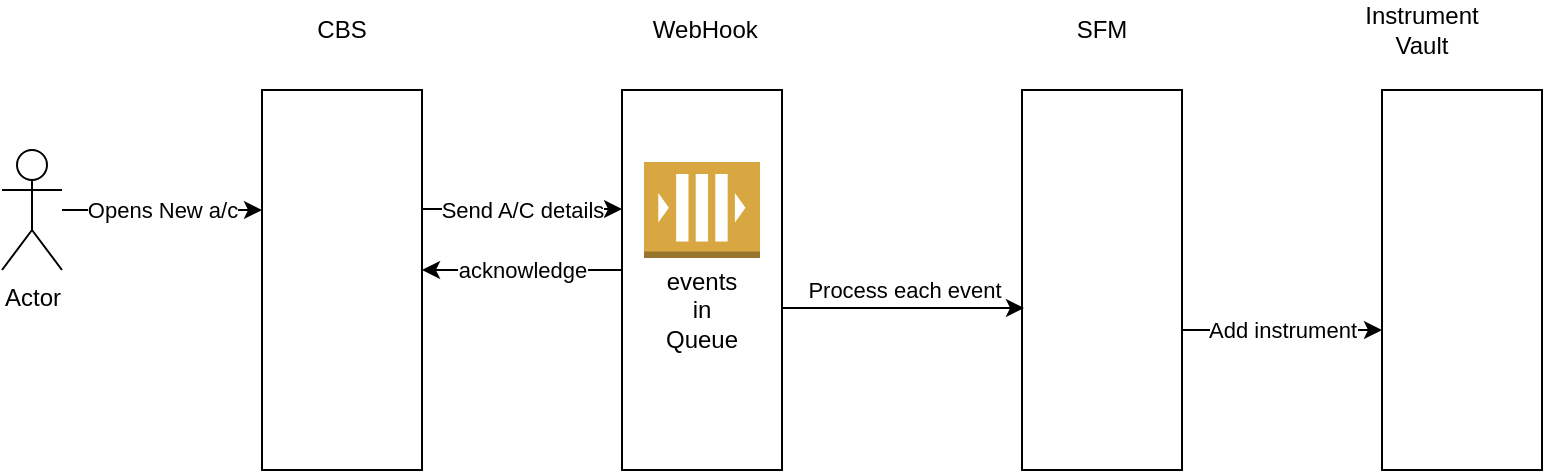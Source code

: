 <mxfile version="14.2.4" type="github">
  <diagram id="8ormEQgEz9E6T6_IclRB" name="Page-1">
    <mxGraphModel dx="868" dy="482" grid="1" gridSize="10" guides="1" tooltips="1" connect="1" arrows="1" fold="1" page="1" pageScale="1" pageWidth="850" pageHeight="1100" math="0" shadow="0">
      <root>
        <mxCell id="0" />
        <mxCell id="1" parent="0" />
        <mxCell id="itHJVUZjUzVI9W-9AE3o-2" value="" style="rounded=0;whiteSpace=wrap;html=1;" vertex="1" parent="1">
          <mxGeometry x="160" y="120" width="80" height="190" as="geometry" />
        </mxCell>
        <mxCell id="itHJVUZjUzVI9W-9AE3o-3" value="" style="rounded=0;whiteSpace=wrap;html=1;" vertex="1" parent="1">
          <mxGeometry x="540" y="120" width="80" height="190" as="geometry" />
        </mxCell>
        <mxCell id="itHJVUZjUzVI9W-9AE3o-4" value="" style="rounded=0;whiteSpace=wrap;html=1;" vertex="1" parent="1">
          <mxGeometry x="340" y="120" width="80" height="190" as="geometry" />
        </mxCell>
        <mxCell id="itHJVUZjUzVI9W-9AE3o-5" value="&amp;nbsp;WebHook" style="text;html=1;strokeColor=none;fillColor=none;align=center;verticalAlign=middle;whiteSpace=wrap;rounded=0;" vertex="1" parent="1">
          <mxGeometry x="360" y="80" width="40" height="20" as="geometry" />
        </mxCell>
        <mxCell id="itHJVUZjUzVI9W-9AE3o-7" value="SFM" style="text;html=1;strokeColor=none;fillColor=none;align=center;verticalAlign=middle;whiteSpace=wrap;rounded=0;" vertex="1" parent="1">
          <mxGeometry x="560" y="80" width="40" height="20" as="geometry" />
        </mxCell>
        <mxCell id="itHJVUZjUzVI9W-9AE3o-8" value="CBS" style="text;html=1;strokeColor=none;fillColor=none;align=center;verticalAlign=middle;whiteSpace=wrap;rounded=0;" vertex="1" parent="1">
          <mxGeometry x="180" y="80" width="40" height="20" as="geometry" />
        </mxCell>
        <mxCell id="itHJVUZjUzVI9W-9AE3o-9" value="Actor" style="shape=umlActor;verticalLabelPosition=bottom;verticalAlign=top;html=1;outlineConnect=0;" vertex="1" parent="1">
          <mxGeometry x="30" y="150" width="30" height="60" as="geometry" />
        </mxCell>
        <mxCell id="itHJVUZjUzVI9W-9AE3o-11" value="" style="endArrow=classic;html=1;" edge="1" parent="1" source="itHJVUZjUzVI9W-9AE3o-9">
          <mxGeometry relative="1" as="geometry">
            <mxPoint x="60" y="180" as="sourcePoint" />
            <mxPoint x="160" y="180" as="targetPoint" />
          </mxGeometry>
        </mxCell>
        <mxCell id="itHJVUZjUzVI9W-9AE3o-12" value="Opens New a/c" style="edgeLabel;resizable=0;html=1;align=center;verticalAlign=middle;" connectable="0" vertex="1" parent="itHJVUZjUzVI9W-9AE3o-11">
          <mxGeometry relative="1" as="geometry" />
        </mxCell>
        <mxCell id="itHJVUZjUzVI9W-9AE3o-13" value="" style="endArrow=classic;html=1;" edge="1" parent="1">
          <mxGeometry relative="1" as="geometry">
            <mxPoint x="240" y="179.5" as="sourcePoint" />
            <mxPoint x="340" y="179.5" as="targetPoint" />
          </mxGeometry>
        </mxCell>
        <mxCell id="itHJVUZjUzVI9W-9AE3o-14" value="Send A/C details" style="edgeLabel;resizable=0;html=1;align=center;verticalAlign=middle;" connectable="0" vertex="1" parent="itHJVUZjUzVI9W-9AE3o-13">
          <mxGeometry relative="1" as="geometry" />
        </mxCell>
        <mxCell id="itHJVUZjUzVI9W-9AE3o-15" value="" style="rounded=0;whiteSpace=wrap;html=1;" vertex="1" parent="1">
          <mxGeometry x="720" y="120" width="80" height="190" as="geometry" />
        </mxCell>
        <mxCell id="itHJVUZjUzVI9W-9AE3o-16" value="Instrument Vault" style="text;html=1;strokeColor=none;fillColor=none;align=center;verticalAlign=middle;whiteSpace=wrap;rounded=0;" vertex="1" parent="1">
          <mxGeometry x="720" y="80" width="40" height="20" as="geometry" />
        </mxCell>
        <mxCell id="itHJVUZjUzVI9W-9AE3o-18" value="" style="outlineConnect=0;dashed=0;verticalLabelPosition=bottom;verticalAlign=top;align=center;html=1;shape=mxgraph.aws3.queue;fillColor=#D9A741;gradientColor=none;" vertex="1" parent="1">
          <mxGeometry x="351" y="156" width="58" height="48" as="geometry" />
        </mxCell>
        <mxCell id="itHJVUZjUzVI9W-9AE3o-19" value="events in Queue" style="text;html=1;strokeColor=none;fillColor=none;align=center;verticalAlign=middle;whiteSpace=wrap;rounded=0;" vertex="1" parent="1">
          <mxGeometry x="360" y="220" width="40" height="20" as="geometry" />
        </mxCell>
        <mxCell id="itHJVUZjUzVI9W-9AE3o-21" value="" style="endArrow=classic;html=1;exitX=1;exitY=0.574;exitDx=0;exitDy=0;exitPerimeter=0;" edge="1" parent="1" source="itHJVUZjUzVI9W-9AE3o-4">
          <mxGeometry relative="1" as="geometry">
            <mxPoint x="420" y="180" as="sourcePoint" />
            <mxPoint x="541" y="229" as="targetPoint" />
            <Array as="points" />
          </mxGeometry>
        </mxCell>
        <mxCell id="itHJVUZjUzVI9W-9AE3o-22" value="Process each event" style="edgeLabel;resizable=0;html=1;align=center;verticalAlign=middle;" connectable="0" vertex="1" parent="itHJVUZjUzVI9W-9AE3o-21">
          <mxGeometry relative="1" as="geometry">
            <mxPoint y="-9.03" as="offset" />
          </mxGeometry>
        </mxCell>
        <mxCell id="itHJVUZjUzVI9W-9AE3o-23" value="" style="endArrow=classic;html=1;" edge="1" parent="1">
          <mxGeometry relative="1" as="geometry">
            <mxPoint x="340" y="210" as="sourcePoint" />
            <mxPoint x="240" y="210" as="targetPoint" />
          </mxGeometry>
        </mxCell>
        <mxCell id="itHJVUZjUzVI9W-9AE3o-24" value="acknowledge" style="edgeLabel;resizable=0;html=1;align=center;verticalAlign=middle;" connectable="0" vertex="1" parent="itHJVUZjUzVI9W-9AE3o-23">
          <mxGeometry relative="1" as="geometry" />
        </mxCell>
        <mxCell id="itHJVUZjUzVI9W-9AE3o-25" value="" style="endArrow=classic;html=1;" edge="1" parent="1">
          <mxGeometry relative="1" as="geometry">
            <mxPoint x="620" y="240" as="sourcePoint" />
            <mxPoint x="720" y="240" as="targetPoint" />
          </mxGeometry>
        </mxCell>
        <mxCell id="itHJVUZjUzVI9W-9AE3o-26" value="Add instrument" style="edgeLabel;resizable=0;html=1;align=center;verticalAlign=middle;" connectable="0" vertex="1" parent="itHJVUZjUzVI9W-9AE3o-25">
          <mxGeometry relative="1" as="geometry" />
        </mxCell>
      </root>
    </mxGraphModel>
  </diagram>
</mxfile>
